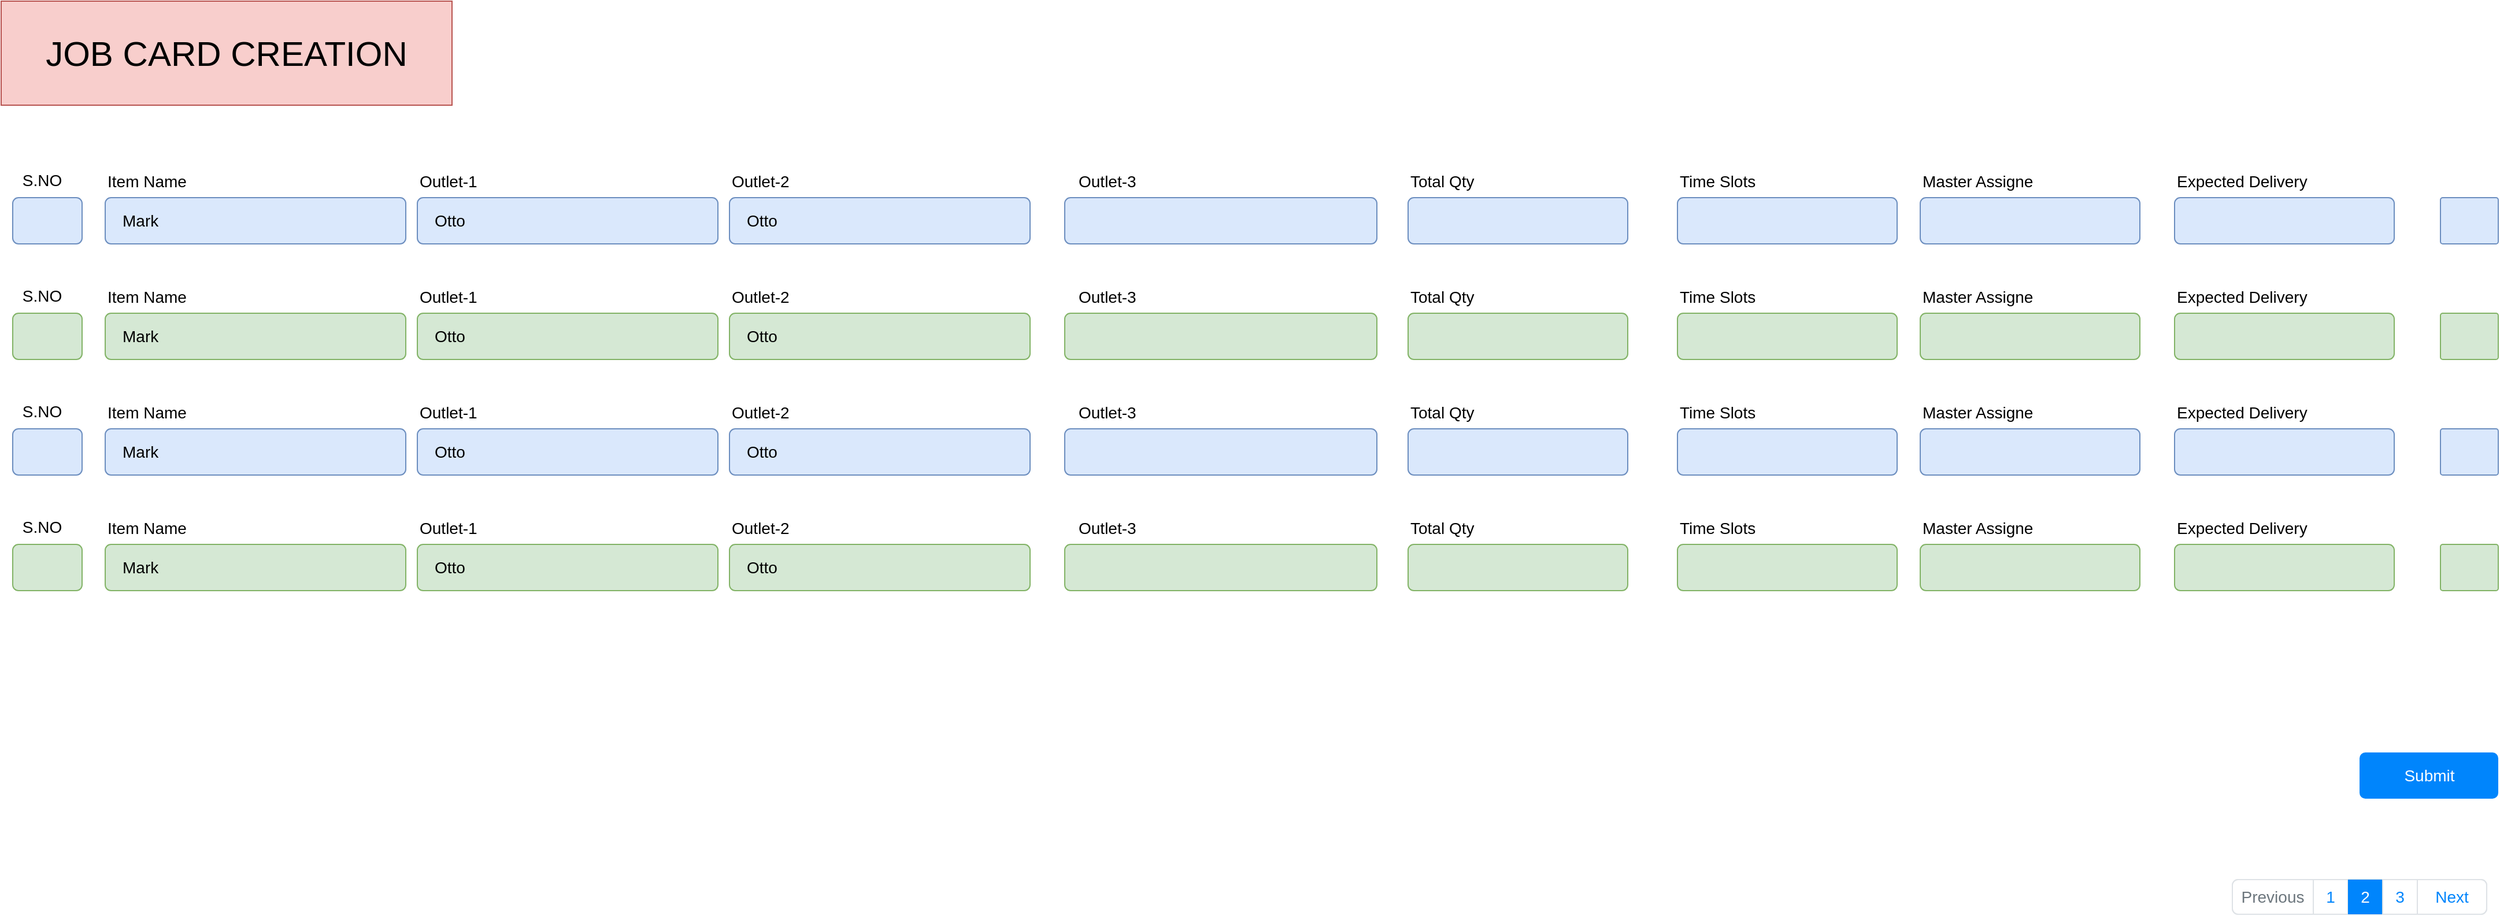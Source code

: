 <mxfile version="14.4.7" type="github">
  <diagram id="piDafpqhtRUU5qUU-vj8" name="Page-1">
    <mxGraphModel dx="5374" dy="1310" grid="1" gridSize="10" guides="1" tooltips="1" connect="1" arrows="1" fold="1" page="1" pageScale="1" pageWidth="827" pageHeight="1169" math="0" shadow="0">
      <root>
        <mxCell id="0" />
        <mxCell id="1" parent="0" />
        <mxCell id="P5aVvRVsnpBdohHqlvsv-63" value="Item Name" style="fillColor=none;strokeColor=none;align=left;fontSize=14;" vertex="1" parent="1">
          <mxGeometry x="-2340" y="230" width="100" height="30" as="geometry" />
        </mxCell>
        <mxCell id="P5aVvRVsnpBdohHqlvsv-64" value="Mark" style="html=1;shadow=0;dashed=0;shape=mxgraph.bootstrap.rrect;rSize=5;fillColor=#dae8fc;strokeColor=#6c8ebf;align=left;spacing=15;fontSize=14;" vertex="1" parent="1">
          <mxGeometry x="-2340" y="260" width="260" height="40" as="geometry" />
        </mxCell>
        <mxCell id="P5aVvRVsnpBdohHqlvsv-65" value="Outlet-1" style="fillColor=none;strokeColor=none;align=left;fontSize=14;" vertex="1" parent="1">
          <mxGeometry x="-2070" y="230" width="100" height="30" as="geometry" />
        </mxCell>
        <mxCell id="P5aVvRVsnpBdohHqlvsv-66" value="Otto" style="html=1;shadow=0;dashed=0;shape=mxgraph.bootstrap.rrect;rSize=5;fillColor=#dae8fc;strokeColor=#6c8ebf;align=left;spacing=15;fontSize=14;" vertex="1" parent="1">
          <mxGeometry x="-2070" y="260" width="260" height="40" as="geometry" />
        </mxCell>
        <mxCell id="P5aVvRVsnpBdohHqlvsv-67" value="Outlet-2" style="fillColor=none;strokeColor=none;align=left;fontSize=14;" vertex="1" parent="1">
          <mxGeometry x="-1800" y="230" width="100" height="30" as="geometry" />
        </mxCell>
        <mxCell id="P5aVvRVsnpBdohHqlvsv-70" value="Outlet-3" style="fillColor=none;strokeColor=none;align=left;fontSize=14;" vertex="1" parent="1">
          <mxGeometry x="-1500" y="230" width="100" height="30" as="geometry" />
        </mxCell>
        <mxCell id="P5aVvRVsnpBdohHqlvsv-71" value="" style="html=1;shadow=0;dashed=0;shape=mxgraph.bootstrap.rrect;rSize=5;fillColor=#dae8fc;strokeColor=#6c8ebf;align=left;spacing=15;fontSize=14;" vertex="1" parent="1">
          <mxGeometry x="-1510" y="260" width="270" height="40" as="geometry" />
        </mxCell>
        <mxCell id="P5aVvRVsnpBdohHqlvsv-72" value="Total Qty" style="fillColor=none;strokeColor=none;align=left;fontSize=14;" vertex="1" parent="1">
          <mxGeometry x="-1213" y="230" width="100" height="30" as="geometry" />
        </mxCell>
        <mxCell id="P5aVvRVsnpBdohHqlvsv-76" value="Time Slots" style="fillColor=none;strokeColor=none;align=left;fontSize=14;" vertex="1" parent="1">
          <mxGeometry x="-980" y="230" width="190" height="30" as="geometry" />
        </mxCell>
        <mxCell id="P5aVvRVsnpBdohHqlvsv-77" value="" style="html=1;shadow=0;dashed=0;shape=mxgraph.bootstrap.rrect;rSize=5;fillColor=#dae8fc;strokeColor=#6c8ebf;align=left;spacing=15;fontSize=14;" vertex="1" parent="1">
          <mxGeometry x="-980" y="260" width="190" height="40" as="geometry" />
        </mxCell>
        <mxCell id="P5aVvRVsnpBdohHqlvsv-78" value="" style="html=1;shadow=0;dashed=0;shape=mxgraph.bootstrap.checkbox2;labelPosition=right;verticalLabelPosition=middle;align=left;verticalAlign=middle;fillColor=#dae8fc;strokeColor=#6c8ebf;checked=0;spacing=5;checkedFill=#0085FC;checkedStroke=#ffffff;fontSize=19;" vertex="1" parent="1">
          <mxGeometry x="-320" y="260" width="50" height="40" as="geometry" />
        </mxCell>
        <mxCell id="P5aVvRVsnpBdohHqlvsv-79" value="Submit" style="html=1;shadow=0;dashed=0;shape=mxgraph.bootstrap.rrect;rSize=5;fillColor=#0085FC;strokeColor=none;align=center;spacing=15;fontSize=14;fontColor=#ffffff;" vertex="1" parent="1">
          <mxGeometry x="-390" y="740" width="120" height="40" as="geometry" />
        </mxCell>
        <mxCell id="P5aVvRVsnpBdohHqlvsv-81" value="" style="html=1;shadow=0;dashed=0;shape=mxgraph.bootstrap.rrect;rSize=5;fillColor=#dae8fc;strokeColor=#6c8ebf;align=left;spacing=15;fontSize=14;" vertex="1" parent="1">
          <mxGeometry x="-2420" y="260" width="60" height="40" as="geometry" />
        </mxCell>
        <mxCell id="P5aVvRVsnpBdohHqlvsv-83" value="&lt;font color=&quot;#000000&quot; style=&quot;font-size: 14px;&quot;&gt;S.NO&lt;/font&gt;" style="text;html=1;align=center;verticalAlign=middle;resizable=0;points=[];autosize=1;fontSize=14;fontColor=#FFFFFF;" vertex="1" parent="1">
          <mxGeometry x="-2420" y="235" width="50" height="20" as="geometry" />
        </mxCell>
        <mxCell id="P5aVvRVsnpBdohHqlvsv-84" value="Otto" style="html=1;shadow=0;dashed=0;shape=mxgraph.bootstrap.rrect;rSize=5;fillColor=#dae8fc;strokeColor=#6c8ebf;align=left;spacing=15;fontSize=14;" vertex="1" parent="1">
          <mxGeometry x="-1800" y="260" width="260" height="40" as="geometry" />
        </mxCell>
        <mxCell id="P5aVvRVsnpBdohHqlvsv-85" value="" style="html=1;shadow=0;dashed=0;shape=mxgraph.bootstrap.rrect;rSize=5;fillColor=#dae8fc;strokeColor=#6c8ebf;align=left;spacing=15;fontSize=14;" vertex="1" parent="1">
          <mxGeometry x="-1213" y="260" width="190" height="40" as="geometry" />
        </mxCell>
        <mxCell id="P5aVvRVsnpBdohHqlvsv-86" value="Master Assigne" style="fillColor=none;strokeColor=none;align=left;fontSize=14;" vertex="1" parent="1">
          <mxGeometry x="-770" y="230" width="190" height="30" as="geometry" />
        </mxCell>
        <mxCell id="P5aVvRVsnpBdohHqlvsv-87" value="" style="html=1;shadow=0;dashed=0;shape=mxgraph.bootstrap.rrect;rSize=5;fillColor=#dae8fc;strokeColor=#6c8ebf;align=left;spacing=15;fontSize=14;" vertex="1" parent="1">
          <mxGeometry x="-770" y="260" width="190" height="40" as="geometry" />
        </mxCell>
        <mxCell id="P5aVvRVsnpBdohHqlvsv-88" value="Expected Delivery" style="fillColor=none;strokeColor=none;align=left;fontSize=14;" vertex="1" parent="1">
          <mxGeometry x="-550" y="230" width="190" height="30" as="geometry" />
        </mxCell>
        <mxCell id="P5aVvRVsnpBdohHqlvsv-89" value="" style="html=1;shadow=0;dashed=0;shape=mxgraph.bootstrap.rrect;rSize=5;fillColor=#dae8fc;strokeColor=#6c8ebf;align=left;spacing=15;fontSize=14;" vertex="1" parent="1">
          <mxGeometry x="-550" y="260" width="190" height="40" as="geometry" />
        </mxCell>
        <mxCell id="P5aVvRVsnpBdohHqlvsv-96" value="" style="html=1;shadow=0;dashed=0;shape=mxgraph.bootstrap.rrect;rSize=5;strokeColor=#DEE2E6;html=1;whiteSpace=wrap;fillColor=#ffffff;fontColor=#0085FC;fontSize=14;" vertex="1" parent="1">
          <mxGeometry x="-500" y="850" width="220" height="30" as="geometry" />
        </mxCell>
        <mxCell id="P5aVvRVsnpBdohHqlvsv-97" value="Previous" style="strokeColor=inherit;fillColor=inherit;gradientColor=inherit;html=1;shadow=0;dashed=0;shape=mxgraph.bootstrap.leftButton;rSize=5;perimeter=none;whiteSpace=wrap;resizeHeight=1;fontColor=#6C767D;fontSize=14;" vertex="1" parent="P5aVvRVsnpBdohHqlvsv-96">
          <mxGeometry width="70" height="30" relative="1" as="geometry" />
        </mxCell>
        <mxCell id="P5aVvRVsnpBdohHqlvsv-98" value="1" style="strokeColor=inherit;fillColor=inherit;gradientColor=inherit;fontColor=inherit;html=1;shadow=0;dashed=0;perimeter=none;whiteSpace=wrap;resizeHeight=1;fontSize=14;" vertex="1" parent="P5aVvRVsnpBdohHqlvsv-96">
          <mxGeometry width="30" height="30" relative="1" as="geometry">
            <mxPoint x="70" as="offset" />
          </mxGeometry>
        </mxCell>
        <mxCell id="P5aVvRVsnpBdohHqlvsv-99" value="2" style="html=1;shadow=0;dashed=0;perimeter=none;whiteSpace=wrap;resizeHeight=1;fillColor=#0085FC;strokeColor=none;fontColor=#ffffff;fontSize=14;" vertex="1" parent="P5aVvRVsnpBdohHqlvsv-96">
          <mxGeometry width="30" height="30" relative="1" as="geometry">
            <mxPoint x="100" as="offset" />
          </mxGeometry>
        </mxCell>
        <mxCell id="P5aVvRVsnpBdohHqlvsv-100" value="3" style="strokeColor=inherit;fillColor=inherit;gradientColor=inherit;fontColor=inherit;html=1;shadow=0;dashed=0;perimeter=none;whiteSpace=wrap;resizeHeight=1;fontSize=14;" vertex="1" parent="P5aVvRVsnpBdohHqlvsv-96">
          <mxGeometry width="30" height="30" relative="1" as="geometry">
            <mxPoint x="130" as="offset" />
          </mxGeometry>
        </mxCell>
        <mxCell id="P5aVvRVsnpBdohHqlvsv-101" value="Next" style="strokeColor=inherit;fillColor=inherit;gradientColor=inherit;fontColor=inherit;html=1;shadow=0;dashed=0;shape=mxgraph.bootstrap.rightButton;rSize=5;perimeter=none;whiteSpace=wrap;resizeHeight=1;fontSize=14;" vertex="1" parent="P5aVvRVsnpBdohHqlvsv-96">
          <mxGeometry x="1" width="60" height="30" relative="1" as="geometry">
            <mxPoint x="-60" as="offset" />
          </mxGeometry>
        </mxCell>
        <mxCell id="P5aVvRVsnpBdohHqlvsv-109" value="Item Name" style="fillColor=none;strokeColor=none;align=left;fontSize=14;" vertex="1" parent="1">
          <mxGeometry x="-2340" y="330" width="100" height="30" as="geometry" />
        </mxCell>
        <mxCell id="P5aVvRVsnpBdohHqlvsv-110" value="Mark" style="html=1;shadow=0;dashed=0;shape=mxgraph.bootstrap.rrect;rSize=5;fillColor=#d5e8d4;strokeColor=#82b366;align=left;spacing=15;fontSize=14;" vertex="1" parent="1">
          <mxGeometry x="-2340" y="360" width="260" height="40" as="geometry" />
        </mxCell>
        <mxCell id="P5aVvRVsnpBdohHqlvsv-111" value="Outlet-1" style="fillColor=none;strokeColor=none;align=left;fontSize=14;" vertex="1" parent="1">
          <mxGeometry x="-2070" y="330" width="100" height="30" as="geometry" />
        </mxCell>
        <mxCell id="P5aVvRVsnpBdohHqlvsv-112" value="Otto" style="html=1;shadow=0;dashed=0;shape=mxgraph.bootstrap.rrect;rSize=5;fillColor=#d5e8d4;strokeColor=#82b366;align=left;spacing=15;fontSize=14;" vertex="1" parent="1">
          <mxGeometry x="-2070" y="360" width="260" height="40" as="geometry" />
        </mxCell>
        <mxCell id="P5aVvRVsnpBdohHqlvsv-113" value="Outlet-2" style="fillColor=none;strokeColor=none;align=left;fontSize=14;" vertex="1" parent="1">
          <mxGeometry x="-1800" y="330" width="100" height="30" as="geometry" />
        </mxCell>
        <mxCell id="P5aVvRVsnpBdohHqlvsv-114" value="Outlet-3" style="fillColor=none;strokeColor=none;align=left;fontSize=14;" vertex="1" parent="1">
          <mxGeometry x="-1500" y="330" width="100" height="30" as="geometry" />
        </mxCell>
        <mxCell id="P5aVvRVsnpBdohHqlvsv-115" value="" style="html=1;shadow=0;dashed=0;shape=mxgraph.bootstrap.rrect;rSize=5;fillColor=#d5e8d4;strokeColor=#82b366;align=left;spacing=15;fontSize=14;" vertex="1" parent="1">
          <mxGeometry x="-1510" y="360" width="270" height="40" as="geometry" />
        </mxCell>
        <mxCell id="P5aVvRVsnpBdohHqlvsv-116" value="Total Qty" style="fillColor=none;strokeColor=none;align=left;fontSize=14;" vertex="1" parent="1">
          <mxGeometry x="-1213" y="330" width="100" height="30" as="geometry" />
        </mxCell>
        <mxCell id="P5aVvRVsnpBdohHqlvsv-117" value="Time Slots" style="fillColor=none;strokeColor=none;align=left;fontSize=14;" vertex="1" parent="1">
          <mxGeometry x="-980" y="330" width="190" height="30" as="geometry" />
        </mxCell>
        <mxCell id="P5aVvRVsnpBdohHqlvsv-118" value="" style="html=1;shadow=0;dashed=0;shape=mxgraph.bootstrap.rrect;rSize=5;fillColor=#d5e8d4;strokeColor=#82b366;align=left;spacing=15;fontSize=14;" vertex="1" parent="1">
          <mxGeometry x="-980" y="360" width="190" height="40" as="geometry" />
        </mxCell>
        <mxCell id="P5aVvRVsnpBdohHqlvsv-119" value="" style="html=1;shadow=0;dashed=0;shape=mxgraph.bootstrap.checkbox2;labelPosition=right;verticalLabelPosition=middle;align=left;verticalAlign=middle;fillColor=#d5e8d4;strokeColor=#82b366;checked=0;spacing=5;checkedFill=#0085FC;checkedStroke=#ffffff;fontSize=19;" vertex="1" parent="1">
          <mxGeometry x="-320" y="360" width="50" height="40" as="geometry" />
        </mxCell>
        <mxCell id="P5aVvRVsnpBdohHqlvsv-120" value="" style="html=1;shadow=0;dashed=0;shape=mxgraph.bootstrap.rrect;rSize=5;fillColor=#d5e8d4;strokeColor=#82b366;align=left;spacing=15;fontSize=14;" vertex="1" parent="1">
          <mxGeometry x="-2420" y="360" width="60" height="40" as="geometry" />
        </mxCell>
        <mxCell id="P5aVvRVsnpBdohHqlvsv-121" value="&lt;font color=&quot;#000000&quot; style=&quot;font-size: 14px;&quot;&gt;S.NO&lt;/font&gt;" style="text;html=1;align=center;verticalAlign=middle;resizable=0;points=[];autosize=1;fontSize=14;fontColor=#FFFFFF;" vertex="1" parent="1">
          <mxGeometry x="-2420" y="335" width="50" height="20" as="geometry" />
        </mxCell>
        <mxCell id="P5aVvRVsnpBdohHqlvsv-122" value="Otto" style="html=1;shadow=0;dashed=0;shape=mxgraph.bootstrap.rrect;rSize=5;fillColor=#d5e8d4;strokeColor=#82b366;align=left;spacing=15;fontSize=14;" vertex="1" parent="1">
          <mxGeometry x="-1800" y="360" width="260" height="40" as="geometry" />
        </mxCell>
        <mxCell id="P5aVvRVsnpBdohHqlvsv-123" value="" style="html=1;shadow=0;dashed=0;shape=mxgraph.bootstrap.rrect;rSize=5;fillColor=#d5e8d4;strokeColor=#82b366;align=left;spacing=15;fontSize=14;" vertex="1" parent="1">
          <mxGeometry x="-1213" y="360" width="190" height="40" as="geometry" />
        </mxCell>
        <mxCell id="P5aVvRVsnpBdohHqlvsv-124" value="Master Assigne" style="fillColor=none;strokeColor=none;align=left;fontSize=14;" vertex="1" parent="1">
          <mxGeometry x="-770" y="330" width="190" height="30" as="geometry" />
        </mxCell>
        <mxCell id="P5aVvRVsnpBdohHqlvsv-125" value="" style="html=1;shadow=0;dashed=0;shape=mxgraph.bootstrap.rrect;rSize=5;fillColor=#d5e8d4;strokeColor=#82b366;align=left;spacing=15;fontSize=14;" vertex="1" parent="1">
          <mxGeometry x="-770" y="360" width="190" height="40" as="geometry" />
        </mxCell>
        <mxCell id="P5aVvRVsnpBdohHqlvsv-126" value="Expected Delivery" style="fillColor=none;strokeColor=none;align=left;fontSize=14;" vertex="1" parent="1">
          <mxGeometry x="-550" y="330" width="190" height="30" as="geometry" />
        </mxCell>
        <mxCell id="P5aVvRVsnpBdohHqlvsv-127" value="" style="html=1;shadow=0;dashed=0;shape=mxgraph.bootstrap.rrect;rSize=5;fillColor=#d5e8d4;strokeColor=#82b366;align=left;spacing=15;fontSize=14;" vertex="1" parent="1">
          <mxGeometry x="-550" y="360" width="190" height="40" as="geometry" />
        </mxCell>
        <mxCell id="P5aVvRVsnpBdohHqlvsv-128" value="Item Name" style="fillColor=none;strokeColor=none;align=left;fontSize=14;" vertex="1" parent="1">
          <mxGeometry x="-2340" y="430" width="100" height="30" as="geometry" />
        </mxCell>
        <mxCell id="P5aVvRVsnpBdohHqlvsv-129" value="Mark" style="html=1;shadow=0;dashed=0;shape=mxgraph.bootstrap.rrect;rSize=5;fillColor=#dae8fc;strokeColor=#6c8ebf;align=left;spacing=15;fontSize=14;" vertex="1" parent="1">
          <mxGeometry x="-2340" y="460" width="260" height="40" as="geometry" />
        </mxCell>
        <mxCell id="P5aVvRVsnpBdohHqlvsv-130" value="Outlet-1" style="fillColor=none;strokeColor=none;align=left;fontSize=14;" vertex="1" parent="1">
          <mxGeometry x="-2070" y="430" width="100" height="30" as="geometry" />
        </mxCell>
        <mxCell id="P5aVvRVsnpBdohHqlvsv-131" value="Otto" style="html=1;shadow=0;dashed=0;shape=mxgraph.bootstrap.rrect;rSize=5;fillColor=#dae8fc;strokeColor=#6c8ebf;align=left;spacing=15;fontSize=14;" vertex="1" parent="1">
          <mxGeometry x="-2070" y="460" width="260" height="40" as="geometry" />
        </mxCell>
        <mxCell id="P5aVvRVsnpBdohHqlvsv-132" value="Outlet-2" style="fillColor=none;strokeColor=none;align=left;fontSize=14;" vertex="1" parent="1">
          <mxGeometry x="-1800" y="430" width="100" height="30" as="geometry" />
        </mxCell>
        <mxCell id="P5aVvRVsnpBdohHqlvsv-133" value="Outlet-3" style="fillColor=none;strokeColor=none;align=left;fontSize=14;" vertex="1" parent="1">
          <mxGeometry x="-1500" y="430" width="100" height="30" as="geometry" />
        </mxCell>
        <mxCell id="P5aVvRVsnpBdohHqlvsv-134" value="" style="html=1;shadow=0;dashed=0;shape=mxgraph.bootstrap.rrect;rSize=5;fillColor=#dae8fc;strokeColor=#6c8ebf;align=left;spacing=15;fontSize=14;" vertex="1" parent="1">
          <mxGeometry x="-1510" y="460" width="270" height="40" as="geometry" />
        </mxCell>
        <mxCell id="P5aVvRVsnpBdohHqlvsv-135" value="Total Qty" style="fillColor=none;strokeColor=none;align=left;fontSize=14;" vertex="1" parent="1">
          <mxGeometry x="-1213" y="430" width="100" height="30" as="geometry" />
        </mxCell>
        <mxCell id="P5aVvRVsnpBdohHqlvsv-136" value="Time Slots" style="fillColor=none;strokeColor=none;align=left;fontSize=14;" vertex="1" parent="1">
          <mxGeometry x="-980" y="430" width="190" height="30" as="geometry" />
        </mxCell>
        <mxCell id="P5aVvRVsnpBdohHqlvsv-137" value="" style="html=1;shadow=0;dashed=0;shape=mxgraph.bootstrap.rrect;rSize=5;fillColor=#dae8fc;strokeColor=#6c8ebf;align=left;spacing=15;fontSize=14;" vertex="1" parent="1">
          <mxGeometry x="-980" y="460" width="190" height="40" as="geometry" />
        </mxCell>
        <mxCell id="P5aVvRVsnpBdohHqlvsv-138" value="" style="html=1;shadow=0;dashed=0;shape=mxgraph.bootstrap.checkbox2;labelPosition=right;verticalLabelPosition=middle;align=left;verticalAlign=middle;fillColor=#dae8fc;strokeColor=#6c8ebf;checked=0;spacing=5;checkedFill=#0085FC;checkedStroke=#ffffff;fontSize=19;" vertex="1" parent="1">
          <mxGeometry x="-320" y="460" width="50" height="40" as="geometry" />
        </mxCell>
        <mxCell id="P5aVvRVsnpBdohHqlvsv-139" value="" style="html=1;shadow=0;dashed=0;shape=mxgraph.bootstrap.rrect;rSize=5;fillColor=#dae8fc;strokeColor=#6c8ebf;align=left;spacing=15;fontSize=14;" vertex="1" parent="1">
          <mxGeometry x="-2420" y="460" width="60" height="40" as="geometry" />
        </mxCell>
        <mxCell id="P5aVvRVsnpBdohHqlvsv-140" value="&lt;font color=&quot;#000000&quot; style=&quot;font-size: 14px;&quot;&gt;S.NO&lt;/font&gt;" style="text;html=1;align=center;verticalAlign=middle;resizable=0;points=[];autosize=1;fontSize=14;fontColor=#FFFFFF;" vertex="1" parent="1">
          <mxGeometry x="-2420" y="435" width="50" height="20" as="geometry" />
        </mxCell>
        <mxCell id="P5aVvRVsnpBdohHqlvsv-141" value="Otto" style="html=1;shadow=0;dashed=0;shape=mxgraph.bootstrap.rrect;rSize=5;fillColor=#dae8fc;strokeColor=#6c8ebf;align=left;spacing=15;fontSize=14;" vertex="1" parent="1">
          <mxGeometry x="-1800" y="460" width="260" height="40" as="geometry" />
        </mxCell>
        <mxCell id="P5aVvRVsnpBdohHqlvsv-142" value="" style="html=1;shadow=0;dashed=0;shape=mxgraph.bootstrap.rrect;rSize=5;fillColor=#dae8fc;strokeColor=#6c8ebf;align=left;spacing=15;fontSize=14;" vertex="1" parent="1">
          <mxGeometry x="-1213" y="460" width="190" height="40" as="geometry" />
        </mxCell>
        <mxCell id="P5aVvRVsnpBdohHqlvsv-143" value="Master Assigne" style="fillColor=none;strokeColor=none;align=left;fontSize=14;" vertex="1" parent="1">
          <mxGeometry x="-770" y="430" width="190" height="30" as="geometry" />
        </mxCell>
        <mxCell id="P5aVvRVsnpBdohHqlvsv-144" value="" style="html=1;shadow=0;dashed=0;shape=mxgraph.bootstrap.rrect;rSize=5;fillColor=#dae8fc;strokeColor=#6c8ebf;align=left;spacing=15;fontSize=14;" vertex="1" parent="1">
          <mxGeometry x="-770" y="460" width="190" height="40" as="geometry" />
        </mxCell>
        <mxCell id="P5aVvRVsnpBdohHqlvsv-145" value="Expected Delivery" style="fillColor=none;strokeColor=none;align=left;fontSize=14;" vertex="1" parent="1">
          <mxGeometry x="-550" y="430" width="190" height="30" as="geometry" />
        </mxCell>
        <mxCell id="P5aVvRVsnpBdohHqlvsv-146" value="" style="html=1;shadow=0;dashed=0;shape=mxgraph.bootstrap.rrect;rSize=5;fillColor=#dae8fc;strokeColor=#6c8ebf;align=left;spacing=15;fontSize=14;" vertex="1" parent="1">
          <mxGeometry x="-550" y="460" width="190" height="40" as="geometry" />
        </mxCell>
        <mxCell id="P5aVvRVsnpBdohHqlvsv-147" value="Item Name" style="fillColor=none;strokeColor=none;align=left;fontSize=14;" vertex="1" parent="1">
          <mxGeometry x="-2340" y="530" width="100" height="30" as="geometry" />
        </mxCell>
        <mxCell id="P5aVvRVsnpBdohHqlvsv-148" value="Mark" style="html=1;shadow=0;dashed=0;shape=mxgraph.bootstrap.rrect;rSize=5;fillColor=#d5e8d4;strokeColor=#82b366;align=left;spacing=15;fontSize=14;" vertex="1" parent="1">
          <mxGeometry x="-2340" y="560" width="260" height="40" as="geometry" />
        </mxCell>
        <mxCell id="P5aVvRVsnpBdohHqlvsv-149" value="Outlet-1" style="fillColor=none;strokeColor=none;align=left;fontSize=14;" vertex="1" parent="1">
          <mxGeometry x="-2070" y="530" width="100" height="30" as="geometry" />
        </mxCell>
        <mxCell id="P5aVvRVsnpBdohHqlvsv-150" value="Otto" style="html=1;shadow=0;dashed=0;shape=mxgraph.bootstrap.rrect;rSize=5;fillColor=#d5e8d4;strokeColor=#82b366;align=left;spacing=15;fontSize=14;" vertex="1" parent="1">
          <mxGeometry x="-2070" y="560" width="260" height="40" as="geometry" />
        </mxCell>
        <mxCell id="P5aVvRVsnpBdohHqlvsv-151" value="Outlet-2" style="fillColor=none;strokeColor=none;align=left;fontSize=14;" vertex="1" parent="1">
          <mxGeometry x="-1800" y="530" width="100" height="30" as="geometry" />
        </mxCell>
        <mxCell id="P5aVvRVsnpBdohHqlvsv-152" value="Outlet-3" style="fillColor=none;strokeColor=none;align=left;fontSize=14;" vertex="1" parent="1">
          <mxGeometry x="-1500" y="530" width="100" height="30" as="geometry" />
        </mxCell>
        <mxCell id="P5aVvRVsnpBdohHqlvsv-153" value="" style="html=1;shadow=0;dashed=0;shape=mxgraph.bootstrap.rrect;rSize=5;fillColor=#d5e8d4;strokeColor=#82b366;align=left;spacing=15;fontSize=14;" vertex="1" parent="1">
          <mxGeometry x="-1510" y="560" width="270" height="40" as="geometry" />
        </mxCell>
        <mxCell id="P5aVvRVsnpBdohHqlvsv-154" value="Total Qty" style="fillColor=none;strokeColor=none;align=left;fontSize=14;" vertex="1" parent="1">
          <mxGeometry x="-1213" y="530" width="100" height="30" as="geometry" />
        </mxCell>
        <mxCell id="P5aVvRVsnpBdohHqlvsv-155" value="Time Slots" style="fillColor=none;strokeColor=none;align=left;fontSize=14;" vertex="1" parent="1">
          <mxGeometry x="-980" y="530" width="190" height="30" as="geometry" />
        </mxCell>
        <mxCell id="P5aVvRVsnpBdohHqlvsv-156" value="" style="html=1;shadow=0;dashed=0;shape=mxgraph.bootstrap.rrect;rSize=5;fillColor=#d5e8d4;strokeColor=#82b366;align=left;spacing=15;fontSize=14;" vertex="1" parent="1">
          <mxGeometry x="-980" y="560" width="190" height="40" as="geometry" />
        </mxCell>
        <mxCell id="P5aVvRVsnpBdohHqlvsv-157" value="" style="html=1;shadow=0;dashed=0;shape=mxgraph.bootstrap.checkbox2;labelPosition=right;verticalLabelPosition=middle;align=left;verticalAlign=middle;fillColor=#d5e8d4;strokeColor=#82b366;checked=0;spacing=5;checkedFill=#0085FC;checkedStroke=#ffffff;fontSize=19;" vertex="1" parent="1">
          <mxGeometry x="-320" y="560" width="50" height="40" as="geometry" />
        </mxCell>
        <mxCell id="P5aVvRVsnpBdohHqlvsv-158" value="" style="html=1;shadow=0;dashed=0;shape=mxgraph.bootstrap.rrect;rSize=5;fillColor=#d5e8d4;strokeColor=#82b366;align=left;spacing=15;fontSize=14;" vertex="1" parent="1">
          <mxGeometry x="-2420" y="560" width="60" height="40" as="geometry" />
        </mxCell>
        <mxCell id="P5aVvRVsnpBdohHqlvsv-159" value="&lt;font color=&quot;#000000&quot; style=&quot;font-size: 14px;&quot;&gt;S.NO&lt;/font&gt;" style="text;html=1;align=center;verticalAlign=middle;resizable=0;points=[];autosize=1;fontSize=14;fontColor=#FFFFFF;" vertex="1" parent="1">
          <mxGeometry x="-2420" y="535" width="50" height="20" as="geometry" />
        </mxCell>
        <mxCell id="P5aVvRVsnpBdohHqlvsv-160" value="Otto" style="html=1;shadow=0;dashed=0;shape=mxgraph.bootstrap.rrect;rSize=5;fillColor=#d5e8d4;strokeColor=#82b366;align=left;spacing=15;fontSize=14;" vertex="1" parent="1">
          <mxGeometry x="-1800" y="560" width="260" height="40" as="geometry" />
        </mxCell>
        <mxCell id="P5aVvRVsnpBdohHqlvsv-161" value="" style="html=1;shadow=0;dashed=0;shape=mxgraph.bootstrap.rrect;rSize=5;fillColor=#d5e8d4;strokeColor=#82b366;align=left;spacing=15;fontSize=14;" vertex="1" parent="1">
          <mxGeometry x="-1213" y="560" width="190" height="40" as="geometry" />
        </mxCell>
        <mxCell id="P5aVvRVsnpBdohHqlvsv-162" value="Master Assigne" style="fillColor=none;strokeColor=none;align=left;fontSize=14;" vertex="1" parent="1">
          <mxGeometry x="-770" y="530" width="190" height="30" as="geometry" />
        </mxCell>
        <mxCell id="P5aVvRVsnpBdohHqlvsv-163" value="" style="html=1;shadow=0;dashed=0;shape=mxgraph.bootstrap.rrect;rSize=5;fillColor=#d5e8d4;strokeColor=#82b366;align=left;spacing=15;fontSize=14;" vertex="1" parent="1">
          <mxGeometry x="-770" y="560" width="190" height="40" as="geometry" />
        </mxCell>
        <mxCell id="P5aVvRVsnpBdohHqlvsv-164" value="Expected Delivery" style="fillColor=none;strokeColor=none;align=left;fontSize=14;" vertex="1" parent="1">
          <mxGeometry x="-550" y="530" width="190" height="30" as="geometry" />
        </mxCell>
        <mxCell id="P5aVvRVsnpBdohHqlvsv-165" value="" style="html=1;shadow=0;dashed=0;shape=mxgraph.bootstrap.rrect;rSize=5;fillColor=#d5e8d4;strokeColor=#82b366;align=left;spacing=15;fontSize=14;" vertex="1" parent="1">
          <mxGeometry x="-550" y="560" width="190" height="40" as="geometry" />
        </mxCell>
        <mxCell id="P5aVvRVsnpBdohHqlvsv-178" value="&lt;font style=&quot;font-size: 30px&quot;&gt;JOB CARD CREATION&lt;/font&gt;" style="text;html=1;strokeColor=#b85450;fillColor=#f8cecc;align=center;verticalAlign=middle;whiteSpace=wrap;rounded=0;fontSize=14;" vertex="1" parent="1">
          <mxGeometry x="-2430" y="90" width="390" height="90" as="geometry" />
        </mxCell>
      </root>
    </mxGraphModel>
  </diagram>
</mxfile>
